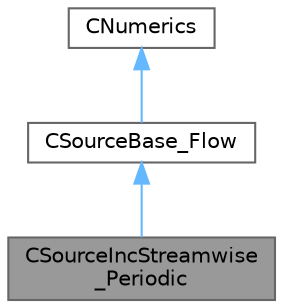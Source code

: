digraph "CSourceIncStreamwise_Periodic"
{
 // LATEX_PDF_SIZE
  bgcolor="transparent";
  edge [fontname=Helvetica,fontsize=10,labelfontname=Helvetica,labelfontsize=10];
  node [fontname=Helvetica,fontsize=10,shape=box,height=0.2,width=0.4];
  Node1 [id="Node000001",label="CSourceIncStreamwise\l_Periodic",height=0.2,width=0.4,color="gray40", fillcolor="grey60", style="filled", fontcolor="black",tooltip="Class for the source term integration of a streamwise periodic body force in the incompressible solve..."];
  Node2 -> Node1 [id="edge1_Node000001_Node000002",dir="back",color="steelblue1",style="solid",tooltip=" "];
  Node2 [id="Node000002",label="CSourceBase_Flow",height=0.2,width=0.4,color="gray40", fillcolor="white", style="filled",URL="$classCSourceBase__Flow.html",tooltip="Intermediate source term class to allocate the internally stored residual and Jacobian...."];
  Node3 -> Node2 [id="edge2_Node000002_Node000003",dir="back",color="steelblue1",style="solid",tooltip=" "];
  Node3 [id="Node000003",label="CNumerics",height=0.2,width=0.4,color="gray40", fillcolor="white", style="filled",URL="$classCNumerics.html",tooltip="Class for defining the numerical methods."];
}
